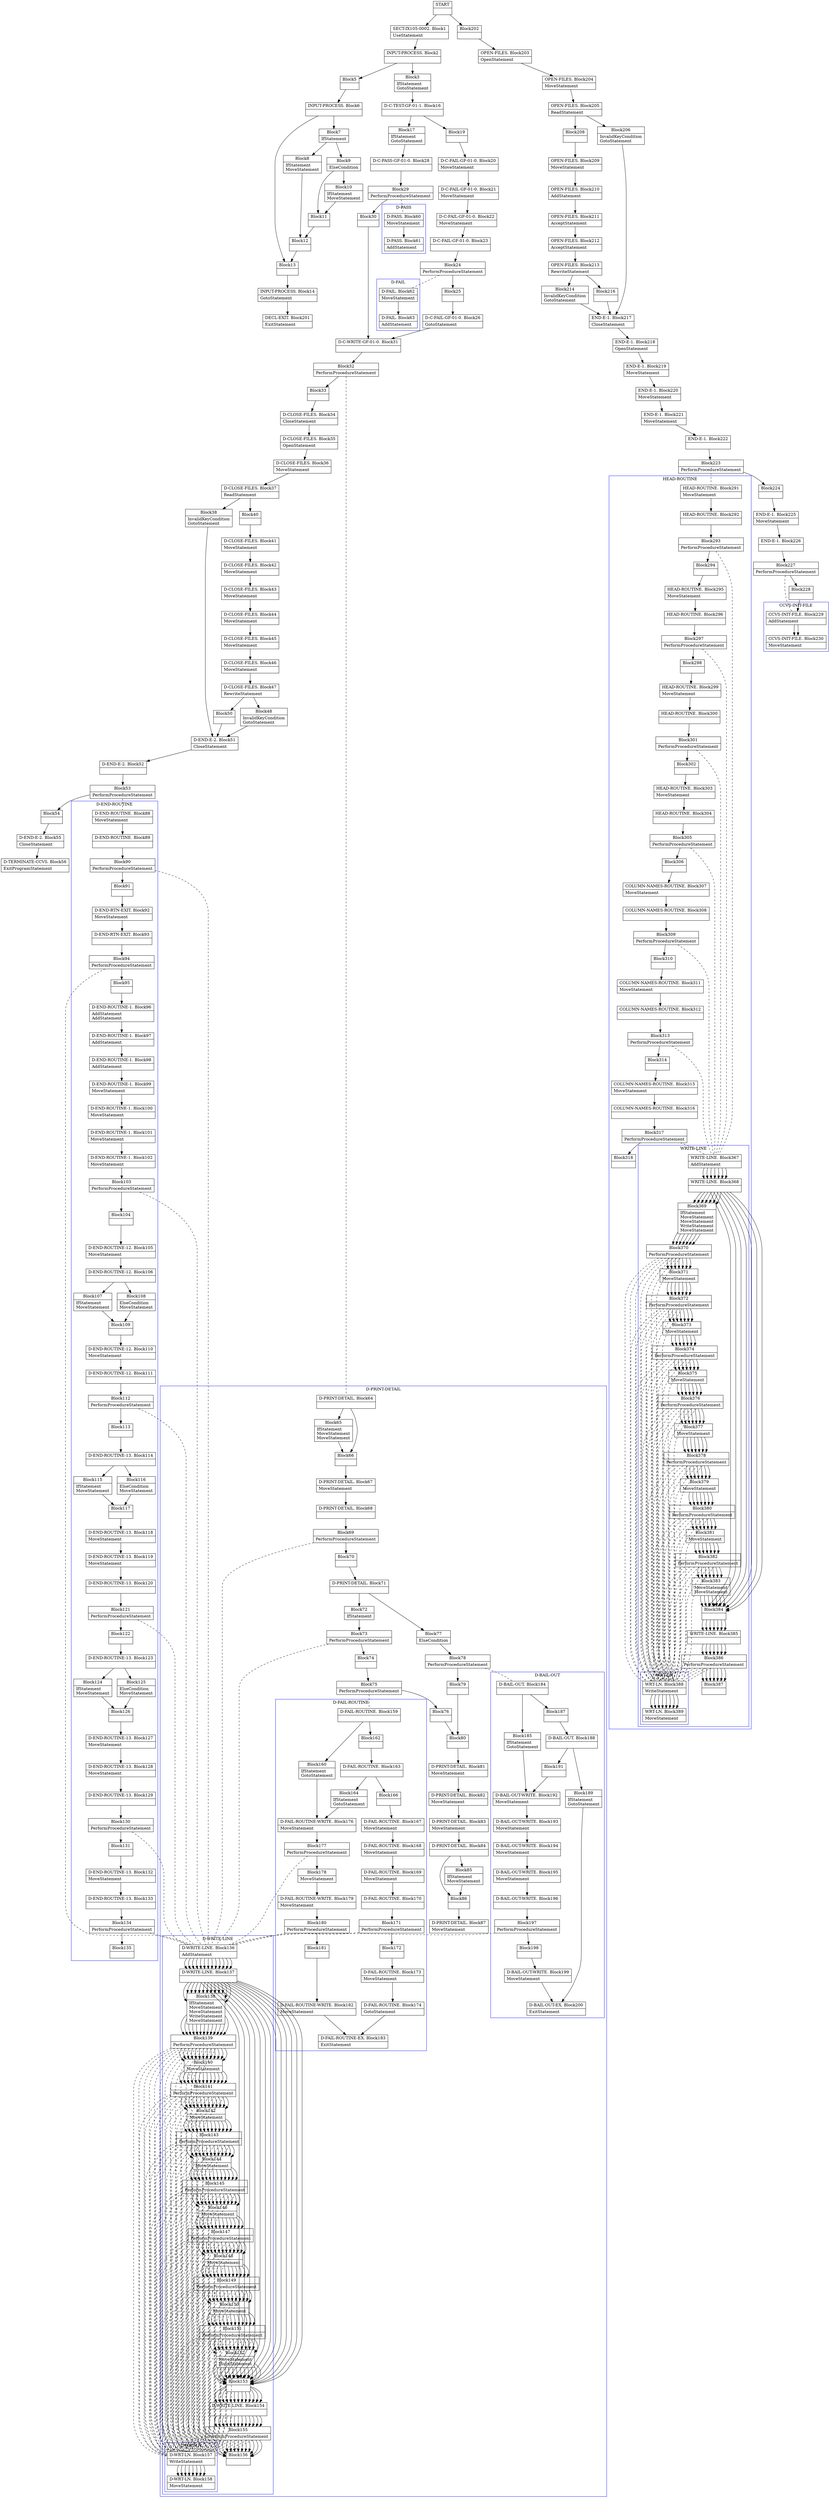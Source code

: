 digraph Cfg {
compound=true;
node [
shape = "record"
]

edge [
arrowtail = "empty"
]
Block0 [
label = "{START|}"
]
Block1 [
label = "{SECT-IX105-0002. Block1|UseStatement\l}"
]
Block2 [
label = "{INPUT-PROCESS. Block2|}"
]
Block3 [
label = "{Block3|IfStatement\lGotoStatement\l}"
]
Block16 [
label = "{D-C-TEST-GF-01-1. Block16|}"
]
Block17 [
label = "{Block17|IfStatement\lGotoStatement\l}"
]
Block28 [
label = "{D-C-PASS-GF-01-0. Block28|}"
]
Block29 [
label = "{Block29|PerformProcedureStatement\l}"
]
subgraph cluster_2{
color = blue;
label = "D-PASS";
Block60 [
label = "{D-PASS. Block60|MoveStatement\l}"
]
Block61 [
label = "{D-PASS. Block61|AddStatement\l}"
]
Block60 -> Block61

}
Block29 -> Block60 [style=dashed, arrowhead=none]

Block30 [
label = "{Block30|}"
]
Block31 [
label = "{D-C-WRITE-GF-01-0. Block31|}"
]
Block32 [
label = "{Block32|PerformProcedureStatement\l}"
]
subgraph cluster_3{
color = blue;
label = "D-PRINT-DETAIL";
Block64 [
label = "{D-PRINT-DETAIL. Block64|}"
]
Block65 [
label = "{Block65|IfStatement\lMoveStatement\lMoveStatement\l}"
]
Block66 [
label = "{Block66|}"
]
Block67 [
label = "{D-PRINT-DETAIL. Block67|MoveStatement\l}"
]
Block68 [
label = "{D-PRINT-DETAIL. Block68|}"
]
Block69 [
label = "{Block69|PerformProcedureStatement\l}"
]
subgraph cluster_5{
color = blue;
label = "D-WRITE-LINE";
Block136 [
label = "{D-WRITE-LINE. Block136|AddStatement\l}"
]
Block137 [
label = "{D-WRITE-LINE. Block137|}"
]
Block138 [
label = "{Block138|IfStatement\lMoveStatement\lMoveStatement\lWriteStatement\lMoveStatement\l}"
]
Block139 [
label = "{Block139|PerformProcedureStatement\l}"
]
subgraph cluster_16{
color = blue;
label = "D-WRT-LN";
Block157 [
label = "{D-WRT-LN. Block157|WriteStatement\l}"
]
Block158 [
label = "{D-WRT-LN. Block158|MoveStatement\l}"
]
Block157 -> Block158

}
Block139 -> Block157 [style=dashed, arrowhead=none]

Block140 [
label = "{Block140|MoveStatement\l}"
]
Block141 [
label = "{Block141|PerformProcedureStatement\l}"
]
subgraph cluster_17{
color = blue;
label = "D-WRT-LN";
Block157 [
label = "{D-WRT-LN. Block157|WriteStatement\l}"
]
Block158 [
label = "{D-WRT-LN. Block158|MoveStatement\l}"
]
Block157 -> Block158

}
Block141 -> Block157 [style=dashed, arrowhead=none]

Block142 [
label = "{Block142|MoveStatement\l}"
]
Block143 [
label = "{Block143|PerformProcedureStatement\l}"
]
subgraph cluster_18{
color = blue;
label = "D-WRT-LN";
Block157 [
label = "{D-WRT-LN. Block157|WriteStatement\l}"
]
Block158 [
label = "{D-WRT-LN. Block158|MoveStatement\l}"
]
Block157 -> Block158

}
Block143 -> Block157 [style=dashed, arrowhead=none]

Block144 [
label = "{Block144|MoveStatement\l}"
]
Block145 [
label = "{Block145|PerformProcedureStatement\l}"
]
subgraph cluster_19{
color = blue;
label = "D-WRT-LN";
Block157 [
label = "{D-WRT-LN. Block157|WriteStatement\l}"
]
Block158 [
label = "{D-WRT-LN. Block158|MoveStatement\l}"
]
Block157 -> Block158

}
Block145 -> Block157 [style=dashed, arrowhead=none]

Block146 [
label = "{Block146|MoveStatement\l}"
]
Block147 [
label = "{Block147|PerformProcedureStatement\l}"
]
subgraph cluster_20{
color = blue;
label = "D-WRT-LN";
Block157 [
label = "{D-WRT-LN. Block157|WriteStatement\l}"
]
Block158 [
label = "{D-WRT-LN. Block158|MoveStatement\l}"
]
Block157 -> Block158

}
Block147 -> Block157 [style=dashed, arrowhead=none]

Block148 [
label = "{Block148|MoveStatement\l}"
]
Block149 [
label = "{Block149|PerformProcedureStatement\l}"
]
subgraph cluster_21{
color = blue;
label = "D-WRT-LN";
Block157 [
label = "{D-WRT-LN. Block157|WriteStatement\l}"
]
Block158 [
label = "{D-WRT-LN. Block158|MoveStatement\l}"
]
Block157 -> Block158

}
Block149 -> Block157 [style=dashed, arrowhead=none]

Block150 [
label = "{Block150|MoveStatement\l}"
]
Block151 [
label = "{Block151|PerformProcedureStatement\l}"
]
subgraph cluster_22{
color = blue;
label = "D-WRT-LN";
Block157 [
label = "{D-WRT-LN. Block157|WriteStatement\l}"
]
Block158 [
label = "{D-WRT-LN. Block158|MoveStatement\l}"
]
Block157 -> Block158

}
Block151 -> Block157 [style=dashed, arrowhead=none]

Block152 [
label = "{Block152|MoveStatement\lMoveStatement\l}"
]
Block153 [
label = "{Block153|}"
]
Block154 [
label = "{D-WRITE-LINE. Block154|}"
]
Block155 [
label = "{Block155|PerformProcedureStatement\l}"
]
subgraph cluster_23{
color = blue;
label = "D-WRT-LN";
Block157 [
label = "{D-WRT-LN. Block157|WriteStatement\l}"
]
Block158 [
label = "{D-WRT-LN. Block158|MoveStatement\l}"
]
Block157 -> Block158

}
Block155 -> Block157 [style=dashed, arrowhead=none]

Block156 [
label = "{Block156|}"
]
Block136 -> Block137
Block137 -> Block138
Block137 -> Block153
Block138 -> Block139
Block139 -> Block140
Block140 -> Block141
Block141 -> Block142
Block142 -> Block143
Block143 -> Block144
Block144 -> Block145
Block145 -> Block146
Block146 -> Block147
Block147 -> Block148
Block148 -> Block149
Block149 -> Block150
Block150 -> Block151
Block151 -> Block152
Block152 -> Block153
Block153 -> Block154
Block154 -> Block155
Block155 -> Block156

}
Block69 -> Block136 [style=dashed, arrowhead=none]

Block70 [
label = "{Block70|}"
]
Block71 [
label = "{D-PRINT-DETAIL. Block71|}"
]
Block72 [
label = "{Block72|IfStatement\l}"
]
Block73 [
label = "{Block73|PerformProcedureStatement\l}"
]
subgraph cluster_6{
color = blue;
label = "D-WRITE-LINE";
Block136 [
label = "{D-WRITE-LINE. Block136|AddStatement\l}"
]
Block137 [
label = "{D-WRITE-LINE. Block137|}"
]
Block138 [
label = "{Block138|IfStatement\lMoveStatement\lMoveStatement\lWriteStatement\lMoveStatement\l}"
]
Block139 [
label = "{Block139|PerformProcedureStatement\l}"
]
Block139 -> Block157 [style=dashed, arrowhead=none]

Block140 [
label = "{Block140|MoveStatement\l}"
]
Block141 [
label = "{Block141|PerformProcedureStatement\l}"
]
Block141 -> Block157 [style=dashed, arrowhead=none]

Block142 [
label = "{Block142|MoveStatement\l}"
]
Block143 [
label = "{Block143|PerformProcedureStatement\l}"
]
Block143 -> Block157 [style=dashed, arrowhead=none]

Block144 [
label = "{Block144|MoveStatement\l}"
]
Block145 [
label = "{Block145|PerformProcedureStatement\l}"
]
Block145 -> Block157 [style=dashed, arrowhead=none]

Block146 [
label = "{Block146|MoveStatement\l}"
]
Block147 [
label = "{Block147|PerformProcedureStatement\l}"
]
Block147 -> Block157 [style=dashed, arrowhead=none]

Block148 [
label = "{Block148|MoveStatement\l}"
]
Block149 [
label = "{Block149|PerformProcedureStatement\l}"
]
Block149 -> Block157 [style=dashed, arrowhead=none]

Block150 [
label = "{Block150|MoveStatement\l}"
]
Block151 [
label = "{Block151|PerformProcedureStatement\l}"
]
Block151 -> Block157 [style=dashed, arrowhead=none]

Block152 [
label = "{Block152|MoveStatement\lMoveStatement\l}"
]
Block153 [
label = "{Block153|}"
]
Block154 [
label = "{D-WRITE-LINE. Block154|}"
]
Block155 [
label = "{Block155|PerformProcedureStatement\l}"
]
Block155 -> Block157 [style=dashed, arrowhead=none]

Block156 [
label = "{Block156|}"
]
Block136 -> Block137
Block137 -> Block138
Block137 -> Block153
Block138 -> Block139
Block139 -> Block140
Block140 -> Block141
Block141 -> Block142
Block142 -> Block143
Block143 -> Block144
Block144 -> Block145
Block145 -> Block146
Block146 -> Block147
Block147 -> Block148
Block148 -> Block149
Block149 -> Block150
Block150 -> Block151
Block151 -> Block152
Block152 -> Block153
Block153 -> Block154
Block154 -> Block155
Block155 -> Block156

}
Block73 -> Block136 [style=dashed, arrowhead=none]

Block74 [
label = "{Block74|}"
]
Block75 [
label = "{Block75|PerformProcedureStatement\l}"
]
subgraph cluster_7{
color = blue;
label = "D-FAIL-ROUTINE";
Block159 [
label = "{D-FAIL-ROUTINE. Block159|}"
]
Block160 [
label = "{Block160|IfStatement\lGotoStatement\l}"
]
Block176 [
label = "{D-FAIL-ROUTINE-WRITE. Block176|MoveStatement\l}"
]
Block177 [
label = "{Block177|PerformProcedureStatement\l}"
]
subgraph cluster_25{
color = blue;
label = "D-WRITE-LINE";
Block136 [
label = "{D-WRITE-LINE. Block136|AddStatement\l}"
]
Block137 [
label = "{D-WRITE-LINE. Block137|}"
]
Block138 [
label = "{Block138|IfStatement\lMoveStatement\lMoveStatement\lWriteStatement\lMoveStatement\l}"
]
Block139 [
label = "{Block139|PerformProcedureStatement\l}"
]
Block139 -> Block157 [style=dashed, arrowhead=none]

Block140 [
label = "{Block140|MoveStatement\l}"
]
Block141 [
label = "{Block141|PerformProcedureStatement\l}"
]
Block141 -> Block157 [style=dashed, arrowhead=none]

Block142 [
label = "{Block142|MoveStatement\l}"
]
Block143 [
label = "{Block143|PerformProcedureStatement\l}"
]
Block143 -> Block157 [style=dashed, arrowhead=none]

Block144 [
label = "{Block144|MoveStatement\l}"
]
Block145 [
label = "{Block145|PerformProcedureStatement\l}"
]
Block145 -> Block157 [style=dashed, arrowhead=none]

Block146 [
label = "{Block146|MoveStatement\l}"
]
Block147 [
label = "{Block147|PerformProcedureStatement\l}"
]
Block147 -> Block157 [style=dashed, arrowhead=none]

Block148 [
label = "{Block148|MoveStatement\l}"
]
Block149 [
label = "{Block149|PerformProcedureStatement\l}"
]
Block149 -> Block157 [style=dashed, arrowhead=none]

Block150 [
label = "{Block150|MoveStatement\l}"
]
Block151 [
label = "{Block151|PerformProcedureStatement\l}"
]
Block151 -> Block157 [style=dashed, arrowhead=none]

Block152 [
label = "{Block152|MoveStatement\lMoveStatement\l}"
]
Block153 [
label = "{Block153|}"
]
Block154 [
label = "{D-WRITE-LINE. Block154|}"
]
Block155 [
label = "{Block155|PerformProcedureStatement\l}"
]
Block155 -> Block157 [style=dashed, arrowhead=none]

Block156 [
label = "{Block156|}"
]
Block136 -> Block137
Block137 -> Block138
Block137 -> Block153
Block138 -> Block139
Block139 -> Block140
Block140 -> Block141
Block141 -> Block142
Block142 -> Block143
Block143 -> Block144
Block144 -> Block145
Block145 -> Block146
Block146 -> Block147
Block147 -> Block148
Block148 -> Block149
Block149 -> Block150
Block150 -> Block151
Block151 -> Block152
Block152 -> Block153
Block153 -> Block154
Block154 -> Block155
Block155 -> Block156

}
Block177 -> Block136 [style=dashed, arrowhead=none]

Block178 [
label = "{Block178|MoveStatement\l}"
]
Block179 [
label = "{D-FAIL-ROUTINE-WRITE. Block179|MoveStatement\l}"
]
Block180 [
label = "{Block180|PerformProcedureStatement\l}"
]
subgraph cluster_26{
color = blue;
label = "D-WRITE-LINE";
Block136 [
label = "{D-WRITE-LINE. Block136|AddStatement\l}"
]
Block137 [
label = "{D-WRITE-LINE. Block137|}"
]
Block138 [
label = "{Block138|IfStatement\lMoveStatement\lMoveStatement\lWriteStatement\lMoveStatement\l}"
]
Block139 [
label = "{Block139|PerformProcedureStatement\l}"
]
Block139 -> Block157 [style=dashed, arrowhead=none]

Block140 [
label = "{Block140|MoveStatement\l}"
]
Block141 [
label = "{Block141|PerformProcedureStatement\l}"
]
Block141 -> Block157 [style=dashed, arrowhead=none]

Block142 [
label = "{Block142|MoveStatement\l}"
]
Block143 [
label = "{Block143|PerformProcedureStatement\l}"
]
Block143 -> Block157 [style=dashed, arrowhead=none]

Block144 [
label = "{Block144|MoveStatement\l}"
]
Block145 [
label = "{Block145|PerformProcedureStatement\l}"
]
Block145 -> Block157 [style=dashed, arrowhead=none]

Block146 [
label = "{Block146|MoveStatement\l}"
]
Block147 [
label = "{Block147|PerformProcedureStatement\l}"
]
Block147 -> Block157 [style=dashed, arrowhead=none]

Block148 [
label = "{Block148|MoveStatement\l}"
]
Block149 [
label = "{Block149|PerformProcedureStatement\l}"
]
Block149 -> Block157 [style=dashed, arrowhead=none]

Block150 [
label = "{Block150|MoveStatement\l}"
]
Block151 [
label = "{Block151|PerformProcedureStatement\l}"
]
Block151 -> Block157 [style=dashed, arrowhead=none]

Block152 [
label = "{Block152|MoveStatement\lMoveStatement\l}"
]
Block153 [
label = "{Block153|}"
]
Block154 [
label = "{D-WRITE-LINE. Block154|}"
]
Block155 [
label = "{Block155|PerformProcedureStatement\l}"
]
Block155 -> Block157 [style=dashed, arrowhead=none]

Block156 [
label = "{Block156|}"
]
Block136 -> Block137
Block137 -> Block138
Block137 -> Block153
Block138 -> Block139
Block139 -> Block140
Block140 -> Block141
Block141 -> Block142
Block142 -> Block143
Block143 -> Block144
Block144 -> Block145
Block145 -> Block146
Block146 -> Block147
Block147 -> Block148
Block148 -> Block149
Block149 -> Block150
Block150 -> Block151
Block151 -> Block152
Block152 -> Block153
Block153 -> Block154
Block154 -> Block155
Block155 -> Block156

}
Block180 -> Block136 [style=dashed, arrowhead=none]

Block181 [
label = "{Block181|}"
]
Block182 [
label = "{D-FAIL-ROUTINE-WRITE. Block182|MoveStatement\l}"
]
Block183 [
label = "{D-FAIL-ROUTINE-EX. Block183|ExitStatement\l}"
]
Block162 [
label = "{Block162|}"
]
Block163 [
label = "{D-FAIL-ROUTINE. Block163|}"
]
Block164 [
label = "{Block164|IfStatement\lGotoStatement\l}"
]
Block166 [
label = "{Block166|}"
]
Block167 [
label = "{D-FAIL-ROUTINE. Block167|MoveStatement\l}"
]
Block168 [
label = "{D-FAIL-ROUTINE. Block168|MoveStatement\l}"
]
Block169 [
label = "{D-FAIL-ROUTINE. Block169|MoveStatement\l}"
]
Block170 [
label = "{D-FAIL-ROUTINE. Block170|}"
]
Block171 [
label = "{Block171|PerformProcedureStatement\l}"
]
subgraph cluster_24{
color = blue;
label = "D-WRITE-LINE";
Block136 [
label = "{D-WRITE-LINE. Block136|AddStatement\l}"
]
Block137 [
label = "{D-WRITE-LINE. Block137|}"
]
Block138 [
label = "{Block138|IfStatement\lMoveStatement\lMoveStatement\lWriteStatement\lMoveStatement\l}"
]
Block139 [
label = "{Block139|PerformProcedureStatement\l}"
]
Block139 -> Block157 [style=dashed, arrowhead=none]

Block140 [
label = "{Block140|MoveStatement\l}"
]
Block141 [
label = "{Block141|PerformProcedureStatement\l}"
]
Block141 -> Block157 [style=dashed, arrowhead=none]

Block142 [
label = "{Block142|MoveStatement\l}"
]
Block143 [
label = "{Block143|PerformProcedureStatement\l}"
]
Block143 -> Block157 [style=dashed, arrowhead=none]

Block144 [
label = "{Block144|MoveStatement\l}"
]
Block145 [
label = "{Block145|PerformProcedureStatement\l}"
]
Block145 -> Block157 [style=dashed, arrowhead=none]

Block146 [
label = "{Block146|MoveStatement\l}"
]
Block147 [
label = "{Block147|PerformProcedureStatement\l}"
]
Block147 -> Block157 [style=dashed, arrowhead=none]

Block148 [
label = "{Block148|MoveStatement\l}"
]
Block149 [
label = "{Block149|PerformProcedureStatement\l}"
]
Block149 -> Block157 [style=dashed, arrowhead=none]

Block150 [
label = "{Block150|MoveStatement\l}"
]
Block151 [
label = "{Block151|PerformProcedureStatement\l}"
]
Block151 -> Block157 [style=dashed, arrowhead=none]

Block152 [
label = "{Block152|MoveStatement\lMoveStatement\l}"
]
Block153 [
label = "{Block153|}"
]
Block154 [
label = "{D-WRITE-LINE. Block154|}"
]
Block155 [
label = "{Block155|PerformProcedureStatement\l}"
]
Block155 -> Block157 [style=dashed, arrowhead=none]

Block156 [
label = "{Block156|}"
]
Block136 -> Block137
Block137 -> Block138
Block137 -> Block153
Block138 -> Block139
Block139 -> Block140
Block140 -> Block141
Block141 -> Block142
Block142 -> Block143
Block143 -> Block144
Block144 -> Block145
Block145 -> Block146
Block146 -> Block147
Block147 -> Block148
Block148 -> Block149
Block149 -> Block150
Block150 -> Block151
Block151 -> Block152
Block152 -> Block153
Block153 -> Block154
Block154 -> Block155
Block155 -> Block156

}
Block171 -> Block136 [style=dashed, arrowhead=none]

Block172 [
label = "{Block172|}"
]
Block173 [
label = "{D-FAIL-ROUTINE. Block173|MoveStatement\l}"
]
Block174 [
label = "{D-FAIL-ROUTINE. Block174|GotoStatement\l}"
]
Block159 -> Block160
Block159 -> Block162
Block160 -> Block176
Block176 -> Block177
Block177 -> Block178
Block178 -> Block179
Block179 -> Block180
Block180 -> Block181
Block181 -> Block182
Block182 -> Block183
Block162 -> Block163
Block163 -> Block164
Block163 -> Block166
Block164 -> Block176
Block166 -> Block167
Block167 -> Block168
Block168 -> Block169
Block169 -> Block170
Block170 -> Block171
Block171 -> Block172
Block172 -> Block173
Block173 -> Block174
Block174 -> Block183

}
Block75 -> Block159 [style=dashed, arrowhead=none]

Block76 [
label = "{Block76|}"
]
Block80 [
label = "{Block80|}"
]
Block81 [
label = "{D-PRINT-DETAIL. Block81|MoveStatement\l}"
]
Block82 [
label = "{D-PRINT-DETAIL. Block82|MoveStatement\l}"
]
Block83 [
label = "{D-PRINT-DETAIL. Block83|MoveStatement\l}"
]
Block84 [
label = "{D-PRINT-DETAIL. Block84|}"
]
Block85 [
label = "{Block85|IfStatement\lMoveStatement\l}"
]
Block86 [
label = "{Block86|}"
]
Block87 [
label = "{D-PRINT-DETAIL. Block87|MoveStatement\l}"
]
Block77 [
label = "{Block77|ElseCondition\l}"
]
Block78 [
label = "{Block78|PerformProcedureStatement\l}"
]
subgraph cluster_8{
color = blue;
label = "D-BAIL-OUT";
Block184 [
label = "{D-BAIL-OUT. Block184|}"
]
Block185 [
label = "{Block185|IfStatement\lGotoStatement\l}"
]
Block192 [
label = "{D-BAIL-OUT-WRITE. Block192|MoveStatement\l}"
]
Block193 [
label = "{D-BAIL-OUT-WRITE. Block193|MoveStatement\l}"
]
Block194 [
label = "{D-BAIL-OUT-WRITE. Block194|MoveStatement\l}"
]
Block195 [
label = "{D-BAIL-OUT-WRITE. Block195|MoveStatement\l}"
]
Block196 [
label = "{D-BAIL-OUT-WRITE. Block196|}"
]
Block197 [
label = "{Block197|PerformProcedureStatement\l}"
]
subgraph cluster_27{
color = blue;
label = "D-WRITE-LINE";
Block136 [
label = "{D-WRITE-LINE. Block136|AddStatement\l}"
]
Block137 [
label = "{D-WRITE-LINE. Block137|}"
]
Block138 [
label = "{Block138|IfStatement\lMoveStatement\lMoveStatement\lWriteStatement\lMoveStatement\l}"
]
Block139 [
label = "{Block139|PerformProcedureStatement\l}"
]
Block139 -> Block157 [style=dashed, arrowhead=none]

Block140 [
label = "{Block140|MoveStatement\l}"
]
Block141 [
label = "{Block141|PerformProcedureStatement\l}"
]
Block141 -> Block157 [style=dashed, arrowhead=none]

Block142 [
label = "{Block142|MoveStatement\l}"
]
Block143 [
label = "{Block143|PerformProcedureStatement\l}"
]
Block143 -> Block157 [style=dashed, arrowhead=none]

Block144 [
label = "{Block144|MoveStatement\l}"
]
Block145 [
label = "{Block145|PerformProcedureStatement\l}"
]
Block145 -> Block157 [style=dashed, arrowhead=none]

Block146 [
label = "{Block146|MoveStatement\l}"
]
Block147 [
label = "{Block147|PerformProcedureStatement\l}"
]
Block147 -> Block157 [style=dashed, arrowhead=none]

Block148 [
label = "{Block148|MoveStatement\l}"
]
Block149 [
label = "{Block149|PerformProcedureStatement\l}"
]
Block149 -> Block157 [style=dashed, arrowhead=none]

Block150 [
label = "{Block150|MoveStatement\l}"
]
Block151 [
label = "{Block151|PerformProcedureStatement\l}"
]
Block151 -> Block157 [style=dashed, arrowhead=none]

Block152 [
label = "{Block152|MoveStatement\lMoveStatement\l}"
]
Block153 [
label = "{Block153|}"
]
Block154 [
label = "{D-WRITE-LINE. Block154|}"
]
Block155 [
label = "{Block155|PerformProcedureStatement\l}"
]
Block155 -> Block157 [style=dashed, arrowhead=none]

Block156 [
label = "{Block156|}"
]
Block136 -> Block137
Block137 -> Block138
Block137 -> Block153
Block138 -> Block139
Block139 -> Block140
Block140 -> Block141
Block141 -> Block142
Block142 -> Block143
Block143 -> Block144
Block144 -> Block145
Block145 -> Block146
Block146 -> Block147
Block147 -> Block148
Block148 -> Block149
Block149 -> Block150
Block150 -> Block151
Block151 -> Block152
Block152 -> Block153
Block153 -> Block154
Block154 -> Block155
Block155 -> Block156

}
Block197 -> Block136 [style=dashed, arrowhead=none]

Block198 [
label = "{Block198|}"
]
Block199 [
label = "{D-BAIL-OUT-WRITE. Block199|MoveStatement\l}"
]
Block200 [
label = "{D-BAIL-OUT-EX. Block200|ExitStatement\l}"
]
Block187 [
label = "{Block187|}"
]
Block188 [
label = "{D-BAIL-OUT. Block188|}"
]
Block189 [
label = "{Block189|IfStatement\lGotoStatement\l}"
]
Block191 [
label = "{Block191|}"
]
Block184 -> Block185
Block184 -> Block187
Block185 -> Block192
Block192 -> Block193
Block193 -> Block194
Block194 -> Block195
Block195 -> Block196
Block196 -> Block197
Block197 -> Block198
Block198 -> Block199
Block199 -> Block200
Block187 -> Block188
Block188 -> Block189
Block188 -> Block191
Block189 -> Block200
Block191 -> Block192

}
Block78 -> Block184 [style=dashed, arrowhead=none]

Block79 [
label = "{Block79|}"
]
Block64 -> Block65
Block64 -> Block66
Block65 -> Block66
Block66 -> Block67
Block67 -> Block68
Block68 -> Block69
Block69 -> Block70
Block70 -> Block71
Block71 -> Block72
Block71 -> Block77
Block72 -> Block73
Block73 -> Block74
Block74 -> Block75
Block75 -> Block76
Block76 -> Block80
Block80 -> Block81
Block81 -> Block82
Block82 -> Block83
Block83 -> Block84
Block84 -> Block85
Block84 -> Block86
Block85 -> Block86
Block86 -> Block87
Block77 -> Block78
Block78 -> Block79
Block79 -> Block80

}
Block32 -> Block64 [style=dashed, arrowhead=none]

Block33 [
label = "{Block33|}"
]
Block34 [
label = "{D-CLOSE-FILES. Block34|CloseStatement\l}"
]
Block35 [
label = "{D-CLOSE-FILES. Block35|OpenStatement\l}"
]
Block36 [
label = "{D-CLOSE-FILES. Block36|MoveStatement\l}"
]
Block37 [
label = "{D-CLOSE-FILES. Block37|ReadStatement\l}"
]
Block38 [
label = "{Block38|InvalidKeyCondition\lGotoStatement\l}"
]
Block51 [
label = "{D-END-E-2. Block51|CloseStatement\l}"
]
Block52 [
label = "{D-END-E-2. Block52|}"
]
Block53 [
label = "{Block53|PerformProcedureStatement\l}"
]
subgraph cluster_4{
color = blue;
label = "D-END-ROUTINE";
Block88 [
label = "{D-END-ROUTINE. Block88|MoveStatement\l}"
]
Block89 [
label = "{D-END-ROUTINE. Block89|}"
]
Block90 [
label = "{Block90|PerformProcedureStatement\l}"
]
subgraph cluster_9{
color = blue;
label = "D-WRITE-LINE";
Block136 [
label = "{D-WRITE-LINE. Block136|AddStatement\l}"
]
Block137 [
label = "{D-WRITE-LINE. Block137|}"
]
Block138 [
label = "{Block138|IfStatement\lMoveStatement\lMoveStatement\lWriteStatement\lMoveStatement\l}"
]
Block139 [
label = "{Block139|PerformProcedureStatement\l}"
]
Block139 -> Block157 [style=dashed, arrowhead=none]

Block140 [
label = "{Block140|MoveStatement\l}"
]
Block141 [
label = "{Block141|PerformProcedureStatement\l}"
]
Block141 -> Block157 [style=dashed, arrowhead=none]

Block142 [
label = "{Block142|MoveStatement\l}"
]
Block143 [
label = "{Block143|PerformProcedureStatement\l}"
]
Block143 -> Block157 [style=dashed, arrowhead=none]

Block144 [
label = "{Block144|MoveStatement\l}"
]
Block145 [
label = "{Block145|PerformProcedureStatement\l}"
]
Block145 -> Block157 [style=dashed, arrowhead=none]

Block146 [
label = "{Block146|MoveStatement\l}"
]
Block147 [
label = "{Block147|PerformProcedureStatement\l}"
]
Block147 -> Block157 [style=dashed, arrowhead=none]

Block148 [
label = "{Block148|MoveStatement\l}"
]
Block149 [
label = "{Block149|PerformProcedureStatement\l}"
]
Block149 -> Block157 [style=dashed, arrowhead=none]

Block150 [
label = "{Block150|MoveStatement\l}"
]
Block151 [
label = "{Block151|PerformProcedureStatement\l}"
]
Block151 -> Block157 [style=dashed, arrowhead=none]

Block152 [
label = "{Block152|MoveStatement\lMoveStatement\l}"
]
Block153 [
label = "{Block153|}"
]
Block154 [
label = "{D-WRITE-LINE. Block154|}"
]
Block155 [
label = "{Block155|PerformProcedureStatement\l}"
]
Block155 -> Block157 [style=dashed, arrowhead=none]

Block156 [
label = "{Block156|}"
]
Block136 -> Block137
Block137 -> Block138
Block137 -> Block153
Block138 -> Block139
Block139 -> Block140
Block140 -> Block141
Block141 -> Block142
Block142 -> Block143
Block143 -> Block144
Block144 -> Block145
Block145 -> Block146
Block146 -> Block147
Block147 -> Block148
Block148 -> Block149
Block149 -> Block150
Block150 -> Block151
Block151 -> Block152
Block152 -> Block153
Block153 -> Block154
Block154 -> Block155
Block155 -> Block156

}
Block90 -> Block136 [style=dashed, arrowhead=none]

Block91 [
label = "{Block91|}"
]
Block92 [
label = "{D-END-RTN-EXIT. Block92|MoveStatement\l}"
]
Block93 [
label = "{D-END-RTN-EXIT. Block93|}"
]
Block94 [
label = "{Block94|PerformProcedureStatement\l}"
]
subgraph cluster_10{
color = blue;
label = "D-WRITE-LINE";
Block136 [
label = "{D-WRITE-LINE. Block136|AddStatement\l}"
]
Block137 [
label = "{D-WRITE-LINE. Block137|}"
]
Block138 [
label = "{Block138|IfStatement\lMoveStatement\lMoveStatement\lWriteStatement\lMoveStatement\l}"
]
Block139 [
label = "{Block139|PerformProcedureStatement\l}"
]
Block139 -> Block157 [style=dashed, arrowhead=none]

Block140 [
label = "{Block140|MoveStatement\l}"
]
Block141 [
label = "{Block141|PerformProcedureStatement\l}"
]
Block141 -> Block157 [style=dashed, arrowhead=none]

Block142 [
label = "{Block142|MoveStatement\l}"
]
Block143 [
label = "{Block143|PerformProcedureStatement\l}"
]
Block143 -> Block157 [style=dashed, arrowhead=none]

Block144 [
label = "{Block144|MoveStatement\l}"
]
Block145 [
label = "{Block145|PerformProcedureStatement\l}"
]
Block145 -> Block157 [style=dashed, arrowhead=none]

Block146 [
label = "{Block146|MoveStatement\l}"
]
Block147 [
label = "{Block147|PerformProcedureStatement\l}"
]
Block147 -> Block157 [style=dashed, arrowhead=none]

Block148 [
label = "{Block148|MoveStatement\l}"
]
Block149 [
label = "{Block149|PerformProcedureStatement\l}"
]
Block149 -> Block157 [style=dashed, arrowhead=none]

Block150 [
label = "{Block150|MoveStatement\l}"
]
Block151 [
label = "{Block151|PerformProcedureStatement\l}"
]
Block151 -> Block157 [style=dashed, arrowhead=none]

Block152 [
label = "{Block152|MoveStatement\lMoveStatement\l}"
]
Block153 [
label = "{Block153|}"
]
Block154 [
label = "{D-WRITE-LINE. Block154|}"
]
Block155 [
label = "{Block155|PerformProcedureStatement\l}"
]
Block155 -> Block157 [style=dashed, arrowhead=none]

Block156 [
label = "{Block156|}"
]
Block136 -> Block137
Block137 -> Block138
Block137 -> Block153
Block138 -> Block139
Block139 -> Block140
Block140 -> Block141
Block141 -> Block142
Block142 -> Block143
Block143 -> Block144
Block144 -> Block145
Block145 -> Block146
Block146 -> Block147
Block147 -> Block148
Block148 -> Block149
Block149 -> Block150
Block150 -> Block151
Block151 -> Block152
Block152 -> Block153
Block153 -> Block154
Block154 -> Block155
Block155 -> Block156

}
Block94 -> Block136 [style=dashed, arrowhead=none]

Block95 [
label = "{Block95|}"
]
Block96 [
label = "{D-END-ROUTINE-1. Block96|AddStatement\lAddStatement\l}"
]
Block97 [
label = "{D-END-ROUTINE-1. Block97|AddStatement\l}"
]
Block98 [
label = "{D-END-ROUTINE-1. Block98|AddStatement\l}"
]
Block99 [
label = "{D-END-ROUTINE-1. Block99|MoveStatement\l}"
]
Block100 [
label = "{D-END-ROUTINE-1. Block100|MoveStatement\l}"
]
Block101 [
label = "{D-END-ROUTINE-1. Block101|MoveStatement\l}"
]
Block102 [
label = "{D-END-ROUTINE-1. Block102|MoveStatement\l}"
]
Block103 [
label = "{Block103|PerformProcedureStatement\l}"
]
subgraph cluster_11{
color = blue;
label = "D-WRITE-LINE";
Block136 [
label = "{D-WRITE-LINE. Block136|AddStatement\l}"
]
Block137 [
label = "{D-WRITE-LINE. Block137|}"
]
Block138 [
label = "{Block138|IfStatement\lMoveStatement\lMoveStatement\lWriteStatement\lMoveStatement\l}"
]
Block139 [
label = "{Block139|PerformProcedureStatement\l}"
]
Block139 -> Block157 [style=dashed, arrowhead=none]

Block140 [
label = "{Block140|MoveStatement\l}"
]
Block141 [
label = "{Block141|PerformProcedureStatement\l}"
]
Block141 -> Block157 [style=dashed, arrowhead=none]

Block142 [
label = "{Block142|MoveStatement\l}"
]
Block143 [
label = "{Block143|PerformProcedureStatement\l}"
]
Block143 -> Block157 [style=dashed, arrowhead=none]

Block144 [
label = "{Block144|MoveStatement\l}"
]
Block145 [
label = "{Block145|PerformProcedureStatement\l}"
]
Block145 -> Block157 [style=dashed, arrowhead=none]

Block146 [
label = "{Block146|MoveStatement\l}"
]
Block147 [
label = "{Block147|PerformProcedureStatement\l}"
]
Block147 -> Block157 [style=dashed, arrowhead=none]

Block148 [
label = "{Block148|MoveStatement\l}"
]
Block149 [
label = "{Block149|PerformProcedureStatement\l}"
]
Block149 -> Block157 [style=dashed, arrowhead=none]

Block150 [
label = "{Block150|MoveStatement\l}"
]
Block151 [
label = "{Block151|PerformProcedureStatement\l}"
]
Block151 -> Block157 [style=dashed, arrowhead=none]

Block152 [
label = "{Block152|MoveStatement\lMoveStatement\l}"
]
Block153 [
label = "{Block153|}"
]
Block154 [
label = "{D-WRITE-LINE. Block154|}"
]
Block155 [
label = "{Block155|PerformProcedureStatement\l}"
]
Block155 -> Block157 [style=dashed, arrowhead=none]

Block156 [
label = "{Block156|}"
]
Block136 -> Block137
Block137 -> Block138
Block137 -> Block153
Block138 -> Block139
Block139 -> Block140
Block140 -> Block141
Block141 -> Block142
Block142 -> Block143
Block143 -> Block144
Block144 -> Block145
Block145 -> Block146
Block146 -> Block147
Block147 -> Block148
Block148 -> Block149
Block149 -> Block150
Block150 -> Block151
Block151 -> Block152
Block152 -> Block153
Block153 -> Block154
Block154 -> Block155
Block155 -> Block156

}
Block103 -> Block136 [style=dashed, arrowhead=none]

Block104 [
label = "{Block104|}"
]
Block105 [
label = "{D-END-ROUTINE-12. Block105|MoveStatement\l}"
]
Block106 [
label = "{D-END-ROUTINE-12. Block106|}"
]
Block107 [
label = "{Block107|IfStatement\lMoveStatement\l}"
]
Block109 [
label = "{Block109|}"
]
Block110 [
label = "{D-END-ROUTINE-12. Block110|MoveStatement\l}"
]
Block111 [
label = "{D-END-ROUTINE-12. Block111|}"
]
Block112 [
label = "{Block112|PerformProcedureStatement\l}"
]
subgraph cluster_12{
color = blue;
label = "D-WRITE-LINE";
Block136 [
label = "{D-WRITE-LINE. Block136|AddStatement\l}"
]
Block137 [
label = "{D-WRITE-LINE. Block137|}"
]
Block138 [
label = "{Block138|IfStatement\lMoveStatement\lMoveStatement\lWriteStatement\lMoveStatement\l}"
]
Block139 [
label = "{Block139|PerformProcedureStatement\l}"
]
Block139 -> Block157 [style=dashed, arrowhead=none]

Block140 [
label = "{Block140|MoveStatement\l}"
]
Block141 [
label = "{Block141|PerformProcedureStatement\l}"
]
Block141 -> Block157 [style=dashed, arrowhead=none]

Block142 [
label = "{Block142|MoveStatement\l}"
]
Block143 [
label = "{Block143|PerformProcedureStatement\l}"
]
Block143 -> Block157 [style=dashed, arrowhead=none]

Block144 [
label = "{Block144|MoveStatement\l}"
]
Block145 [
label = "{Block145|PerformProcedureStatement\l}"
]
Block145 -> Block157 [style=dashed, arrowhead=none]

Block146 [
label = "{Block146|MoveStatement\l}"
]
Block147 [
label = "{Block147|PerformProcedureStatement\l}"
]
Block147 -> Block157 [style=dashed, arrowhead=none]

Block148 [
label = "{Block148|MoveStatement\l}"
]
Block149 [
label = "{Block149|PerformProcedureStatement\l}"
]
Block149 -> Block157 [style=dashed, arrowhead=none]

Block150 [
label = "{Block150|MoveStatement\l}"
]
Block151 [
label = "{Block151|PerformProcedureStatement\l}"
]
Block151 -> Block157 [style=dashed, arrowhead=none]

Block152 [
label = "{Block152|MoveStatement\lMoveStatement\l}"
]
Block153 [
label = "{Block153|}"
]
Block154 [
label = "{D-WRITE-LINE. Block154|}"
]
Block155 [
label = "{Block155|PerformProcedureStatement\l}"
]
Block155 -> Block157 [style=dashed, arrowhead=none]

Block156 [
label = "{Block156|}"
]
Block136 -> Block137
Block137 -> Block138
Block137 -> Block153
Block138 -> Block139
Block139 -> Block140
Block140 -> Block141
Block141 -> Block142
Block142 -> Block143
Block143 -> Block144
Block144 -> Block145
Block145 -> Block146
Block146 -> Block147
Block147 -> Block148
Block148 -> Block149
Block149 -> Block150
Block150 -> Block151
Block151 -> Block152
Block152 -> Block153
Block153 -> Block154
Block154 -> Block155
Block155 -> Block156

}
Block112 -> Block136 [style=dashed, arrowhead=none]

Block113 [
label = "{Block113|}"
]
Block114 [
label = "{D-END-ROUTINE-13. Block114|}"
]
Block115 [
label = "{Block115|IfStatement\lMoveStatement\l}"
]
Block117 [
label = "{Block117|}"
]
Block118 [
label = "{D-END-ROUTINE-13. Block118|MoveStatement\l}"
]
Block119 [
label = "{D-END-ROUTINE-13. Block119|MoveStatement\l}"
]
Block120 [
label = "{D-END-ROUTINE-13. Block120|}"
]
Block121 [
label = "{Block121|PerformProcedureStatement\l}"
]
subgraph cluster_13{
color = blue;
label = "D-WRITE-LINE";
Block136 [
label = "{D-WRITE-LINE. Block136|AddStatement\l}"
]
Block137 [
label = "{D-WRITE-LINE. Block137|}"
]
Block138 [
label = "{Block138|IfStatement\lMoveStatement\lMoveStatement\lWriteStatement\lMoveStatement\l}"
]
Block139 [
label = "{Block139|PerformProcedureStatement\l}"
]
Block139 -> Block157 [style=dashed, arrowhead=none]

Block140 [
label = "{Block140|MoveStatement\l}"
]
Block141 [
label = "{Block141|PerformProcedureStatement\l}"
]
Block141 -> Block157 [style=dashed, arrowhead=none]

Block142 [
label = "{Block142|MoveStatement\l}"
]
Block143 [
label = "{Block143|PerformProcedureStatement\l}"
]
Block143 -> Block157 [style=dashed, arrowhead=none]

Block144 [
label = "{Block144|MoveStatement\l}"
]
Block145 [
label = "{Block145|PerformProcedureStatement\l}"
]
Block145 -> Block157 [style=dashed, arrowhead=none]

Block146 [
label = "{Block146|MoveStatement\l}"
]
Block147 [
label = "{Block147|PerformProcedureStatement\l}"
]
Block147 -> Block157 [style=dashed, arrowhead=none]

Block148 [
label = "{Block148|MoveStatement\l}"
]
Block149 [
label = "{Block149|PerformProcedureStatement\l}"
]
Block149 -> Block157 [style=dashed, arrowhead=none]

Block150 [
label = "{Block150|MoveStatement\l}"
]
Block151 [
label = "{Block151|PerformProcedureStatement\l}"
]
Block151 -> Block157 [style=dashed, arrowhead=none]

Block152 [
label = "{Block152|MoveStatement\lMoveStatement\l}"
]
Block153 [
label = "{Block153|}"
]
Block154 [
label = "{D-WRITE-LINE. Block154|}"
]
Block155 [
label = "{Block155|PerformProcedureStatement\l}"
]
Block155 -> Block157 [style=dashed, arrowhead=none]

Block156 [
label = "{Block156|}"
]
Block136 -> Block137
Block137 -> Block138
Block137 -> Block153
Block138 -> Block139
Block139 -> Block140
Block140 -> Block141
Block141 -> Block142
Block142 -> Block143
Block143 -> Block144
Block144 -> Block145
Block145 -> Block146
Block146 -> Block147
Block147 -> Block148
Block148 -> Block149
Block149 -> Block150
Block150 -> Block151
Block151 -> Block152
Block152 -> Block153
Block153 -> Block154
Block154 -> Block155
Block155 -> Block156

}
Block121 -> Block136 [style=dashed, arrowhead=none]

Block122 [
label = "{Block122|}"
]
Block123 [
label = "{D-END-ROUTINE-13. Block123|}"
]
Block124 [
label = "{Block124|IfStatement\lMoveStatement\l}"
]
Block126 [
label = "{Block126|}"
]
Block127 [
label = "{D-END-ROUTINE-13. Block127|MoveStatement\l}"
]
Block128 [
label = "{D-END-ROUTINE-13. Block128|MoveStatement\l}"
]
Block129 [
label = "{D-END-ROUTINE-13. Block129|}"
]
Block130 [
label = "{Block130|PerformProcedureStatement\l}"
]
subgraph cluster_14{
color = blue;
label = "D-WRITE-LINE";
Block136 [
label = "{D-WRITE-LINE. Block136|AddStatement\l}"
]
Block137 [
label = "{D-WRITE-LINE. Block137|}"
]
Block138 [
label = "{Block138|IfStatement\lMoveStatement\lMoveStatement\lWriteStatement\lMoveStatement\l}"
]
Block139 [
label = "{Block139|PerformProcedureStatement\l}"
]
Block139 -> Block157 [style=dashed, arrowhead=none]

Block140 [
label = "{Block140|MoveStatement\l}"
]
Block141 [
label = "{Block141|PerformProcedureStatement\l}"
]
Block141 -> Block157 [style=dashed, arrowhead=none]

Block142 [
label = "{Block142|MoveStatement\l}"
]
Block143 [
label = "{Block143|PerformProcedureStatement\l}"
]
Block143 -> Block157 [style=dashed, arrowhead=none]

Block144 [
label = "{Block144|MoveStatement\l}"
]
Block145 [
label = "{Block145|PerformProcedureStatement\l}"
]
Block145 -> Block157 [style=dashed, arrowhead=none]

Block146 [
label = "{Block146|MoveStatement\l}"
]
Block147 [
label = "{Block147|PerformProcedureStatement\l}"
]
Block147 -> Block157 [style=dashed, arrowhead=none]

Block148 [
label = "{Block148|MoveStatement\l}"
]
Block149 [
label = "{Block149|PerformProcedureStatement\l}"
]
Block149 -> Block157 [style=dashed, arrowhead=none]

Block150 [
label = "{Block150|MoveStatement\l}"
]
Block151 [
label = "{Block151|PerformProcedureStatement\l}"
]
Block151 -> Block157 [style=dashed, arrowhead=none]

Block152 [
label = "{Block152|MoveStatement\lMoveStatement\l}"
]
Block153 [
label = "{Block153|}"
]
Block154 [
label = "{D-WRITE-LINE. Block154|}"
]
Block155 [
label = "{Block155|PerformProcedureStatement\l}"
]
Block155 -> Block157 [style=dashed, arrowhead=none]

Block156 [
label = "{Block156|}"
]
Block136 -> Block137
Block137 -> Block138
Block137 -> Block153
Block138 -> Block139
Block139 -> Block140
Block140 -> Block141
Block141 -> Block142
Block142 -> Block143
Block143 -> Block144
Block144 -> Block145
Block145 -> Block146
Block146 -> Block147
Block147 -> Block148
Block148 -> Block149
Block149 -> Block150
Block150 -> Block151
Block151 -> Block152
Block152 -> Block153
Block153 -> Block154
Block154 -> Block155
Block155 -> Block156

}
Block130 -> Block136 [style=dashed, arrowhead=none]

Block131 [
label = "{Block131|}"
]
Block132 [
label = "{D-END-ROUTINE-13. Block132|MoveStatement\l}"
]
Block133 [
label = "{D-END-ROUTINE-13. Block133|}"
]
Block134 [
label = "{Block134|PerformProcedureStatement\l}"
]
subgraph cluster_15{
color = blue;
label = "D-WRITE-LINE";
Block136 [
label = "{D-WRITE-LINE. Block136|AddStatement\l}"
]
Block137 [
label = "{D-WRITE-LINE. Block137|}"
]
Block138 [
label = "{Block138|IfStatement\lMoveStatement\lMoveStatement\lWriteStatement\lMoveStatement\l}"
]
Block139 [
label = "{Block139|PerformProcedureStatement\l}"
]
Block139 -> Block157 [style=dashed, arrowhead=none]

Block140 [
label = "{Block140|MoveStatement\l}"
]
Block141 [
label = "{Block141|PerformProcedureStatement\l}"
]
Block141 -> Block157 [style=dashed, arrowhead=none]

Block142 [
label = "{Block142|MoveStatement\l}"
]
Block143 [
label = "{Block143|PerformProcedureStatement\l}"
]
Block143 -> Block157 [style=dashed, arrowhead=none]

Block144 [
label = "{Block144|MoveStatement\l}"
]
Block145 [
label = "{Block145|PerformProcedureStatement\l}"
]
Block145 -> Block157 [style=dashed, arrowhead=none]

Block146 [
label = "{Block146|MoveStatement\l}"
]
Block147 [
label = "{Block147|PerformProcedureStatement\l}"
]
Block147 -> Block157 [style=dashed, arrowhead=none]

Block148 [
label = "{Block148|MoveStatement\l}"
]
Block149 [
label = "{Block149|PerformProcedureStatement\l}"
]
Block149 -> Block157 [style=dashed, arrowhead=none]

Block150 [
label = "{Block150|MoveStatement\l}"
]
Block151 [
label = "{Block151|PerformProcedureStatement\l}"
]
Block151 -> Block157 [style=dashed, arrowhead=none]

Block152 [
label = "{Block152|MoveStatement\lMoveStatement\l}"
]
Block153 [
label = "{Block153|}"
]
Block154 [
label = "{D-WRITE-LINE. Block154|}"
]
Block155 [
label = "{Block155|PerformProcedureStatement\l}"
]
Block155 -> Block157 [style=dashed, arrowhead=none]

Block156 [
label = "{Block156|}"
]
Block136 -> Block137
Block137 -> Block138
Block137 -> Block153
Block138 -> Block139
Block139 -> Block140
Block140 -> Block141
Block141 -> Block142
Block142 -> Block143
Block143 -> Block144
Block144 -> Block145
Block145 -> Block146
Block146 -> Block147
Block147 -> Block148
Block148 -> Block149
Block149 -> Block150
Block150 -> Block151
Block151 -> Block152
Block152 -> Block153
Block153 -> Block154
Block154 -> Block155
Block155 -> Block156

}
Block134 -> Block136 [style=dashed, arrowhead=none]

Block135 [
label = "{Block135|}"
]
Block125 [
label = "{Block125|ElseCondition\lMoveStatement\l}"
]
Block116 [
label = "{Block116|ElseCondition\lMoveStatement\l}"
]
Block108 [
label = "{Block108|ElseCondition\lMoveStatement\l}"
]
Block88 -> Block89
Block89 -> Block90
Block90 -> Block91
Block91 -> Block92
Block92 -> Block93
Block93 -> Block94
Block94 -> Block95
Block95 -> Block96
Block96 -> Block97
Block97 -> Block98
Block98 -> Block99
Block99 -> Block100
Block100 -> Block101
Block101 -> Block102
Block102 -> Block103
Block103 -> Block104
Block104 -> Block105
Block105 -> Block106
Block106 -> Block107
Block106 -> Block108
Block107 -> Block109
Block109 -> Block110
Block110 -> Block111
Block111 -> Block112
Block112 -> Block113
Block113 -> Block114
Block114 -> Block115
Block114 -> Block116
Block115 -> Block117
Block117 -> Block118
Block118 -> Block119
Block119 -> Block120
Block120 -> Block121
Block121 -> Block122
Block122 -> Block123
Block123 -> Block124
Block123 -> Block125
Block124 -> Block126
Block126 -> Block127
Block127 -> Block128
Block128 -> Block129
Block129 -> Block130
Block130 -> Block131
Block131 -> Block132
Block132 -> Block133
Block133 -> Block134
Block134 -> Block135
Block125 -> Block126
Block116 -> Block117
Block108 -> Block109

}
Block53 -> Block88 [style=dashed, arrowhead=none]

Block54 [
label = "{Block54|}"
]
Block55 [
label = "{D-END-E-2. Block55|CloseStatement\l}"
]
Block56 [
label = "{D-TERMINATE-CCVS. Block56|ExitProgramStatement\l}"
]
Block40 [
label = "{Block40|}"
]
Block41 [
label = "{D-CLOSE-FILES. Block41|MoveStatement\l}"
]
Block42 [
label = "{D-CLOSE-FILES. Block42|MoveStatement\l}"
]
Block43 [
label = "{D-CLOSE-FILES. Block43|MoveStatement\l}"
]
Block44 [
label = "{D-CLOSE-FILES. Block44|MoveStatement\l}"
]
Block45 [
label = "{D-CLOSE-FILES. Block45|MoveStatement\l}"
]
Block46 [
label = "{D-CLOSE-FILES. Block46|MoveStatement\l}"
]
Block47 [
label = "{D-CLOSE-FILES. Block47|RewriteStatement\l}"
]
Block48 [
label = "{Block48|InvalidKeyCondition\lGotoStatement\l}"
]
Block50 [
label = "{Block50|}"
]
Block19 [
label = "{Block19|}"
]
Block20 [
label = "{D-C-FAIL-GF-01-0. Block20|MoveStatement\l}"
]
Block21 [
label = "{D-C-FAIL-GF-01-0. Block21|MoveStatement\l}"
]
Block22 [
label = "{D-C-FAIL-GF-01-0. Block22|MoveStatement\l}"
]
Block23 [
label = "{D-C-FAIL-GF-01-0. Block23|}"
]
Block24 [
label = "{Block24|PerformProcedureStatement\l}"
]
subgraph cluster_1{
color = blue;
label = "D-FAIL";
Block62 [
label = "{D-FAIL. Block62|MoveStatement\l}"
]
Block63 [
label = "{D-FAIL. Block63|AddStatement\l}"
]
Block62 -> Block63

}
Block24 -> Block62 [style=dashed, arrowhead=none]

Block25 [
label = "{Block25|}"
]
Block26 [
label = "{D-C-FAIL-GF-01-0. Block26|GotoStatement\l}"
]
Block5 [
label = "{Block5|}"
]
Block6 [
label = "{INPUT-PROCESS. Block6|}"
]
Block7 [
label = "{Block7|IfStatement\l}"
]
Block8 [
label = "{Block8|IfStatement\lMoveStatement\l}"
]
Block12 [
label = "{Block12|}"
]
Block13 [
label = "{Block13|}"
]
Block14 [
label = "{INPUT-PROCESS. Block14|GotoStatement\l}"
]
Block201 [
label = "{DECL-EXIT. Block201|ExitStatement\l}"
]
Block9 [
label = "{Block9|ElseCondition\l}"
]
Block10 [
label = "{Block10|IfStatement\lMoveStatement\l}"
]
Block11 [
label = "{Block11|}"
]
Block202 [
label = "{Block202|}"
]
Block203 [
label = "{OPEN-FILES. Block203|OpenStatement\l}"
]
Block204 [
label = "{OPEN-FILES. Block204|MoveStatement\l}"
]
Block205 [
label = "{OPEN-FILES. Block205|ReadStatement\l}"
]
Block206 [
label = "{Block206|InvalidKeyCondition\lGotoStatement\l}"
]
Block217 [
label = "{END-E-1. Block217|CloseStatement\l}"
]
Block218 [
label = "{END-E-1. Block218|OpenStatement\l}"
]
Block219 [
label = "{END-E-1. Block219|MoveStatement\l}"
]
Block220 [
label = "{END-E-1. Block220|MoveStatement\l}"
]
Block221 [
label = "{END-E-1. Block221|MoveStatement\l}"
]
Block222 [
label = "{END-E-1. Block222|}"
]
Block223 [
label = "{Block223|PerformProcedureStatement\l}"
]
subgraph cluster_28{
color = blue;
label = "HEAD-ROUTINE";
Block291 [
label = "{HEAD-ROUTINE. Block291|MoveStatement\l}"
]
Block292 [
label = "{HEAD-ROUTINE. Block292|}"
]
Block293 [
label = "{Block293|PerformProcedureStatement\l}"
]
subgraph cluster_35{
color = blue;
label = "WRITE-LINE";
Block367 [
label = "{WRITE-LINE. Block367|AddStatement\l}"
]
Block368 [
label = "{WRITE-LINE. Block368|}"
]
Block369 [
label = "{Block369|IfStatement\lMoveStatement\lMoveStatement\lWriteStatement\lMoveStatement\l}"
]
Block370 [
label = "{Block370|PerformProcedureStatement\l}"
]
subgraph cluster_49{
color = blue;
label = "WRT-LN";
Block388 [
label = "{WRT-LN. Block388|WriteStatement\l}"
]
Block389 [
label = "{WRT-LN. Block389|MoveStatement\l}"
]
Block388 -> Block389

}
Block370 -> Block388 [style=dashed, arrowhead=none]

Block371 [
label = "{Block371|MoveStatement\l}"
]
Block372 [
label = "{Block372|PerformProcedureStatement\l}"
]
subgraph cluster_50{
color = blue;
label = "WRT-LN";
Block388 [
label = "{WRT-LN. Block388|WriteStatement\l}"
]
Block389 [
label = "{WRT-LN. Block389|MoveStatement\l}"
]
Block388 -> Block389

}
Block372 -> Block388 [style=dashed, arrowhead=none]

Block373 [
label = "{Block373|MoveStatement\l}"
]
Block374 [
label = "{Block374|PerformProcedureStatement\l}"
]
subgraph cluster_51{
color = blue;
label = "WRT-LN";
Block388 [
label = "{WRT-LN. Block388|WriteStatement\l}"
]
Block389 [
label = "{WRT-LN. Block389|MoveStatement\l}"
]
Block388 -> Block389

}
Block374 -> Block388 [style=dashed, arrowhead=none]

Block375 [
label = "{Block375|MoveStatement\l}"
]
Block376 [
label = "{Block376|PerformProcedureStatement\l}"
]
subgraph cluster_52{
color = blue;
label = "WRT-LN";
Block388 [
label = "{WRT-LN. Block388|WriteStatement\l}"
]
Block389 [
label = "{WRT-LN. Block389|MoveStatement\l}"
]
Block388 -> Block389

}
Block376 -> Block388 [style=dashed, arrowhead=none]

Block377 [
label = "{Block377|MoveStatement\l}"
]
Block378 [
label = "{Block378|PerformProcedureStatement\l}"
]
subgraph cluster_53{
color = blue;
label = "WRT-LN";
Block388 [
label = "{WRT-LN. Block388|WriteStatement\l}"
]
Block389 [
label = "{WRT-LN. Block389|MoveStatement\l}"
]
Block388 -> Block389

}
Block378 -> Block388 [style=dashed, arrowhead=none]

Block379 [
label = "{Block379|MoveStatement\l}"
]
Block380 [
label = "{Block380|PerformProcedureStatement\l}"
]
subgraph cluster_54{
color = blue;
label = "WRT-LN";
Block388 [
label = "{WRT-LN. Block388|WriteStatement\l}"
]
Block389 [
label = "{WRT-LN. Block389|MoveStatement\l}"
]
Block388 -> Block389

}
Block380 -> Block388 [style=dashed, arrowhead=none]

Block381 [
label = "{Block381|MoveStatement\l}"
]
Block382 [
label = "{Block382|PerformProcedureStatement\l}"
]
subgraph cluster_55{
color = blue;
label = "WRT-LN";
Block388 [
label = "{WRT-LN. Block388|WriteStatement\l}"
]
Block389 [
label = "{WRT-LN. Block389|MoveStatement\l}"
]
Block388 -> Block389

}
Block382 -> Block388 [style=dashed, arrowhead=none]

Block383 [
label = "{Block383|MoveStatement\lMoveStatement\l}"
]
Block384 [
label = "{Block384|}"
]
Block385 [
label = "{WRITE-LINE. Block385|}"
]
Block386 [
label = "{Block386|PerformProcedureStatement\l}"
]
subgraph cluster_56{
color = blue;
label = "WRT-LN";
Block388 [
label = "{WRT-LN. Block388|WriteStatement\l}"
]
Block389 [
label = "{WRT-LN. Block389|MoveStatement\l}"
]
Block388 -> Block389

}
Block386 -> Block388 [style=dashed, arrowhead=none]

Block387 [
label = "{Block387|}"
]
Block367 -> Block368
Block368 -> Block369
Block368 -> Block384
Block369 -> Block370
Block370 -> Block371
Block371 -> Block372
Block372 -> Block373
Block373 -> Block374
Block374 -> Block375
Block375 -> Block376
Block376 -> Block377
Block377 -> Block378
Block378 -> Block379
Block379 -> Block380
Block380 -> Block381
Block381 -> Block382
Block382 -> Block383
Block383 -> Block384
Block384 -> Block385
Block385 -> Block386
Block386 -> Block387

}
Block293 -> Block367 [style=dashed, arrowhead=none]

Block294 [
label = "{Block294|}"
]
Block295 [
label = "{HEAD-ROUTINE. Block295|MoveStatement\l}"
]
Block296 [
label = "{HEAD-ROUTINE. Block296|}"
]
Block297 [
label = "{Block297|PerformProcedureStatement\l}"
]
subgraph cluster_36{
color = blue;
label = "WRITE-LINE";
Block367 [
label = "{WRITE-LINE. Block367|AddStatement\l}"
]
Block368 [
label = "{WRITE-LINE. Block368|}"
]
Block369 [
label = "{Block369|IfStatement\lMoveStatement\lMoveStatement\lWriteStatement\lMoveStatement\l}"
]
Block370 [
label = "{Block370|PerformProcedureStatement\l}"
]
Block370 -> Block388 [style=dashed, arrowhead=none]

Block371 [
label = "{Block371|MoveStatement\l}"
]
Block372 [
label = "{Block372|PerformProcedureStatement\l}"
]
Block372 -> Block388 [style=dashed, arrowhead=none]

Block373 [
label = "{Block373|MoveStatement\l}"
]
Block374 [
label = "{Block374|PerformProcedureStatement\l}"
]
Block374 -> Block388 [style=dashed, arrowhead=none]

Block375 [
label = "{Block375|MoveStatement\l}"
]
Block376 [
label = "{Block376|PerformProcedureStatement\l}"
]
Block376 -> Block388 [style=dashed, arrowhead=none]

Block377 [
label = "{Block377|MoveStatement\l}"
]
Block378 [
label = "{Block378|PerformProcedureStatement\l}"
]
Block378 -> Block388 [style=dashed, arrowhead=none]

Block379 [
label = "{Block379|MoveStatement\l}"
]
Block380 [
label = "{Block380|PerformProcedureStatement\l}"
]
Block380 -> Block388 [style=dashed, arrowhead=none]

Block381 [
label = "{Block381|MoveStatement\l}"
]
Block382 [
label = "{Block382|PerformProcedureStatement\l}"
]
Block382 -> Block388 [style=dashed, arrowhead=none]

Block383 [
label = "{Block383|MoveStatement\lMoveStatement\l}"
]
Block384 [
label = "{Block384|}"
]
Block385 [
label = "{WRITE-LINE. Block385|}"
]
Block386 [
label = "{Block386|PerformProcedureStatement\l}"
]
Block386 -> Block388 [style=dashed, arrowhead=none]

Block387 [
label = "{Block387|}"
]
Block367 -> Block368
Block368 -> Block369
Block368 -> Block384
Block369 -> Block370
Block370 -> Block371
Block371 -> Block372
Block372 -> Block373
Block373 -> Block374
Block374 -> Block375
Block375 -> Block376
Block376 -> Block377
Block377 -> Block378
Block378 -> Block379
Block379 -> Block380
Block380 -> Block381
Block381 -> Block382
Block382 -> Block383
Block383 -> Block384
Block384 -> Block385
Block385 -> Block386
Block386 -> Block387

}
Block297 -> Block367 [style=dashed, arrowhead=none]

Block298 [
label = "{Block298|}"
]
Block299 [
label = "{HEAD-ROUTINE. Block299|MoveStatement\l}"
]
Block300 [
label = "{HEAD-ROUTINE. Block300|}"
]
Block301 [
label = "{Block301|PerformProcedureStatement\l}"
]
subgraph cluster_37{
color = blue;
label = "WRITE-LINE";
Block367 [
label = "{WRITE-LINE. Block367|AddStatement\l}"
]
Block368 [
label = "{WRITE-LINE. Block368|}"
]
Block369 [
label = "{Block369|IfStatement\lMoveStatement\lMoveStatement\lWriteStatement\lMoveStatement\l}"
]
Block370 [
label = "{Block370|PerformProcedureStatement\l}"
]
Block370 -> Block388 [style=dashed, arrowhead=none]

Block371 [
label = "{Block371|MoveStatement\l}"
]
Block372 [
label = "{Block372|PerformProcedureStatement\l}"
]
Block372 -> Block388 [style=dashed, arrowhead=none]

Block373 [
label = "{Block373|MoveStatement\l}"
]
Block374 [
label = "{Block374|PerformProcedureStatement\l}"
]
Block374 -> Block388 [style=dashed, arrowhead=none]

Block375 [
label = "{Block375|MoveStatement\l}"
]
Block376 [
label = "{Block376|PerformProcedureStatement\l}"
]
Block376 -> Block388 [style=dashed, arrowhead=none]

Block377 [
label = "{Block377|MoveStatement\l}"
]
Block378 [
label = "{Block378|PerformProcedureStatement\l}"
]
Block378 -> Block388 [style=dashed, arrowhead=none]

Block379 [
label = "{Block379|MoveStatement\l}"
]
Block380 [
label = "{Block380|PerformProcedureStatement\l}"
]
Block380 -> Block388 [style=dashed, arrowhead=none]

Block381 [
label = "{Block381|MoveStatement\l}"
]
Block382 [
label = "{Block382|PerformProcedureStatement\l}"
]
Block382 -> Block388 [style=dashed, arrowhead=none]

Block383 [
label = "{Block383|MoveStatement\lMoveStatement\l}"
]
Block384 [
label = "{Block384|}"
]
Block385 [
label = "{WRITE-LINE. Block385|}"
]
Block386 [
label = "{Block386|PerformProcedureStatement\l}"
]
Block386 -> Block388 [style=dashed, arrowhead=none]

Block387 [
label = "{Block387|}"
]
Block367 -> Block368
Block368 -> Block369
Block368 -> Block384
Block369 -> Block370
Block370 -> Block371
Block371 -> Block372
Block372 -> Block373
Block373 -> Block374
Block374 -> Block375
Block375 -> Block376
Block376 -> Block377
Block377 -> Block378
Block378 -> Block379
Block379 -> Block380
Block380 -> Block381
Block381 -> Block382
Block382 -> Block383
Block383 -> Block384
Block384 -> Block385
Block385 -> Block386
Block386 -> Block387

}
Block301 -> Block367 [style=dashed, arrowhead=none]

Block302 [
label = "{Block302|}"
]
Block303 [
label = "{HEAD-ROUTINE. Block303|MoveStatement\l}"
]
Block304 [
label = "{HEAD-ROUTINE. Block304|}"
]
Block305 [
label = "{Block305|PerformProcedureStatement\l}"
]
subgraph cluster_38{
color = blue;
label = "WRITE-LINE";
Block367 [
label = "{WRITE-LINE. Block367|AddStatement\l}"
]
Block368 [
label = "{WRITE-LINE. Block368|}"
]
Block369 [
label = "{Block369|IfStatement\lMoveStatement\lMoveStatement\lWriteStatement\lMoveStatement\l}"
]
Block370 [
label = "{Block370|PerformProcedureStatement\l}"
]
Block370 -> Block388 [style=dashed, arrowhead=none]

Block371 [
label = "{Block371|MoveStatement\l}"
]
Block372 [
label = "{Block372|PerformProcedureStatement\l}"
]
Block372 -> Block388 [style=dashed, arrowhead=none]

Block373 [
label = "{Block373|MoveStatement\l}"
]
Block374 [
label = "{Block374|PerformProcedureStatement\l}"
]
Block374 -> Block388 [style=dashed, arrowhead=none]

Block375 [
label = "{Block375|MoveStatement\l}"
]
Block376 [
label = "{Block376|PerformProcedureStatement\l}"
]
Block376 -> Block388 [style=dashed, arrowhead=none]

Block377 [
label = "{Block377|MoveStatement\l}"
]
Block378 [
label = "{Block378|PerformProcedureStatement\l}"
]
Block378 -> Block388 [style=dashed, arrowhead=none]

Block379 [
label = "{Block379|MoveStatement\l}"
]
Block380 [
label = "{Block380|PerformProcedureStatement\l}"
]
Block380 -> Block388 [style=dashed, arrowhead=none]

Block381 [
label = "{Block381|MoveStatement\l}"
]
Block382 [
label = "{Block382|PerformProcedureStatement\l}"
]
Block382 -> Block388 [style=dashed, arrowhead=none]

Block383 [
label = "{Block383|MoveStatement\lMoveStatement\l}"
]
Block384 [
label = "{Block384|}"
]
Block385 [
label = "{WRITE-LINE. Block385|}"
]
Block386 [
label = "{Block386|PerformProcedureStatement\l}"
]
Block386 -> Block388 [style=dashed, arrowhead=none]

Block387 [
label = "{Block387|}"
]
Block367 -> Block368
Block368 -> Block369
Block368 -> Block384
Block369 -> Block370
Block370 -> Block371
Block371 -> Block372
Block372 -> Block373
Block373 -> Block374
Block374 -> Block375
Block375 -> Block376
Block376 -> Block377
Block377 -> Block378
Block378 -> Block379
Block379 -> Block380
Block380 -> Block381
Block381 -> Block382
Block382 -> Block383
Block383 -> Block384
Block384 -> Block385
Block385 -> Block386
Block386 -> Block387

}
Block305 -> Block367 [style=dashed, arrowhead=none]

Block306 [
label = "{Block306|}"
]
Block307 [
label = "{COLUMN-NAMES-ROUTINE. Block307|MoveStatement\l}"
]
Block308 [
label = "{COLUMN-NAMES-ROUTINE. Block308|}"
]
Block309 [
label = "{Block309|PerformProcedureStatement\l}"
]
subgraph cluster_39{
color = blue;
label = "WRITE-LINE";
Block367 [
label = "{WRITE-LINE. Block367|AddStatement\l}"
]
Block368 [
label = "{WRITE-LINE. Block368|}"
]
Block369 [
label = "{Block369|IfStatement\lMoveStatement\lMoveStatement\lWriteStatement\lMoveStatement\l}"
]
Block370 [
label = "{Block370|PerformProcedureStatement\l}"
]
Block370 -> Block388 [style=dashed, arrowhead=none]

Block371 [
label = "{Block371|MoveStatement\l}"
]
Block372 [
label = "{Block372|PerformProcedureStatement\l}"
]
Block372 -> Block388 [style=dashed, arrowhead=none]

Block373 [
label = "{Block373|MoveStatement\l}"
]
Block374 [
label = "{Block374|PerformProcedureStatement\l}"
]
Block374 -> Block388 [style=dashed, arrowhead=none]

Block375 [
label = "{Block375|MoveStatement\l}"
]
Block376 [
label = "{Block376|PerformProcedureStatement\l}"
]
Block376 -> Block388 [style=dashed, arrowhead=none]

Block377 [
label = "{Block377|MoveStatement\l}"
]
Block378 [
label = "{Block378|PerformProcedureStatement\l}"
]
Block378 -> Block388 [style=dashed, arrowhead=none]

Block379 [
label = "{Block379|MoveStatement\l}"
]
Block380 [
label = "{Block380|PerformProcedureStatement\l}"
]
Block380 -> Block388 [style=dashed, arrowhead=none]

Block381 [
label = "{Block381|MoveStatement\l}"
]
Block382 [
label = "{Block382|PerformProcedureStatement\l}"
]
Block382 -> Block388 [style=dashed, arrowhead=none]

Block383 [
label = "{Block383|MoveStatement\lMoveStatement\l}"
]
Block384 [
label = "{Block384|}"
]
Block385 [
label = "{WRITE-LINE. Block385|}"
]
Block386 [
label = "{Block386|PerformProcedureStatement\l}"
]
Block386 -> Block388 [style=dashed, arrowhead=none]

Block387 [
label = "{Block387|}"
]
Block367 -> Block368
Block368 -> Block369
Block368 -> Block384
Block369 -> Block370
Block370 -> Block371
Block371 -> Block372
Block372 -> Block373
Block373 -> Block374
Block374 -> Block375
Block375 -> Block376
Block376 -> Block377
Block377 -> Block378
Block378 -> Block379
Block379 -> Block380
Block380 -> Block381
Block381 -> Block382
Block382 -> Block383
Block383 -> Block384
Block384 -> Block385
Block385 -> Block386
Block386 -> Block387

}
Block309 -> Block367 [style=dashed, arrowhead=none]

Block310 [
label = "{Block310|}"
]
Block311 [
label = "{COLUMN-NAMES-ROUTINE. Block311|MoveStatement\l}"
]
Block312 [
label = "{COLUMN-NAMES-ROUTINE. Block312|}"
]
Block313 [
label = "{Block313|PerformProcedureStatement\l}"
]
subgraph cluster_40{
color = blue;
label = "WRITE-LINE";
Block367 [
label = "{WRITE-LINE. Block367|AddStatement\l}"
]
Block368 [
label = "{WRITE-LINE. Block368|}"
]
Block369 [
label = "{Block369|IfStatement\lMoveStatement\lMoveStatement\lWriteStatement\lMoveStatement\l}"
]
Block370 [
label = "{Block370|PerformProcedureStatement\l}"
]
Block370 -> Block388 [style=dashed, arrowhead=none]

Block371 [
label = "{Block371|MoveStatement\l}"
]
Block372 [
label = "{Block372|PerformProcedureStatement\l}"
]
Block372 -> Block388 [style=dashed, arrowhead=none]

Block373 [
label = "{Block373|MoveStatement\l}"
]
Block374 [
label = "{Block374|PerformProcedureStatement\l}"
]
Block374 -> Block388 [style=dashed, arrowhead=none]

Block375 [
label = "{Block375|MoveStatement\l}"
]
Block376 [
label = "{Block376|PerformProcedureStatement\l}"
]
Block376 -> Block388 [style=dashed, arrowhead=none]

Block377 [
label = "{Block377|MoveStatement\l}"
]
Block378 [
label = "{Block378|PerformProcedureStatement\l}"
]
Block378 -> Block388 [style=dashed, arrowhead=none]

Block379 [
label = "{Block379|MoveStatement\l}"
]
Block380 [
label = "{Block380|PerformProcedureStatement\l}"
]
Block380 -> Block388 [style=dashed, arrowhead=none]

Block381 [
label = "{Block381|MoveStatement\l}"
]
Block382 [
label = "{Block382|PerformProcedureStatement\l}"
]
Block382 -> Block388 [style=dashed, arrowhead=none]

Block383 [
label = "{Block383|MoveStatement\lMoveStatement\l}"
]
Block384 [
label = "{Block384|}"
]
Block385 [
label = "{WRITE-LINE. Block385|}"
]
Block386 [
label = "{Block386|PerformProcedureStatement\l}"
]
Block386 -> Block388 [style=dashed, arrowhead=none]

Block387 [
label = "{Block387|}"
]
Block367 -> Block368
Block368 -> Block369
Block368 -> Block384
Block369 -> Block370
Block370 -> Block371
Block371 -> Block372
Block372 -> Block373
Block373 -> Block374
Block374 -> Block375
Block375 -> Block376
Block376 -> Block377
Block377 -> Block378
Block378 -> Block379
Block379 -> Block380
Block380 -> Block381
Block381 -> Block382
Block382 -> Block383
Block383 -> Block384
Block384 -> Block385
Block385 -> Block386
Block386 -> Block387

}
Block313 -> Block367 [style=dashed, arrowhead=none]

Block314 [
label = "{Block314|}"
]
Block315 [
label = "{COLUMN-NAMES-ROUTINE. Block315|MoveStatement\l}"
]
Block316 [
label = "{COLUMN-NAMES-ROUTINE. Block316|}"
]
Block317 [
label = "{Block317|PerformProcedureStatement\l}"
]
subgraph cluster_41{
color = blue;
label = "WRITE-LINE";
Block367 [
label = "{WRITE-LINE. Block367|AddStatement\l}"
]
Block368 [
label = "{WRITE-LINE. Block368|}"
]
Block369 [
label = "{Block369|IfStatement\lMoveStatement\lMoveStatement\lWriteStatement\lMoveStatement\l}"
]
Block370 [
label = "{Block370|PerformProcedureStatement\l}"
]
Block370 -> Block388 [style=dashed, arrowhead=none]

Block371 [
label = "{Block371|MoveStatement\l}"
]
Block372 [
label = "{Block372|PerformProcedureStatement\l}"
]
Block372 -> Block388 [style=dashed, arrowhead=none]

Block373 [
label = "{Block373|MoveStatement\l}"
]
Block374 [
label = "{Block374|PerformProcedureStatement\l}"
]
Block374 -> Block388 [style=dashed, arrowhead=none]

Block375 [
label = "{Block375|MoveStatement\l}"
]
Block376 [
label = "{Block376|PerformProcedureStatement\l}"
]
Block376 -> Block388 [style=dashed, arrowhead=none]

Block377 [
label = "{Block377|MoveStatement\l}"
]
Block378 [
label = "{Block378|PerformProcedureStatement\l}"
]
Block378 -> Block388 [style=dashed, arrowhead=none]

Block379 [
label = "{Block379|MoveStatement\l}"
]
Block380 [
label = "{Block380|PerformProcedureStatement\l}"
]
Block380 -> Block388 [style=dashed, arrowhead=none]

Block381 [
label = "{Block381|MoveStatement\l}"
]
Block382 [
label = "{Block382|PerformProcedureStatement\l}"
]
Block382 -> Block388 [style=dashed, arrowhead=none]

Block383 [
label = "{Block383|MoveStatement\lMoveStatement\l}"
]
Block384 [
label = "{Block384|}"
]
Block385 [
label = "{WRITE-LINE. Block385|}"
]
Block386 [
label = "{Block386|PerformProcedureStatement\l}"
]
Block386 -> Block388 [style=dashed, arrowhead=none]

Block387 [
label = "{Block387|}"
]
Block367 -> Block368
Block368 -> Block369
Block368 -> Block384
Block369 -> Block370
Block370 -> Block371
Block371 -> Block372
Block372 -> Block373
Block373 -> Block374
Block374 -> Block375
Block375 -> Block376
Block376 -> Block377
Block377 -> Block378
Block378 -> Block379
Block379 -> Block380
Block380 -> Block381
Block381 -> Block382
Block382 -> Block383
Block383 -> Block384
Block384 -> Block385
Block385 -> Block386
Block386 -> Block387

}
Block317 -> Block367 [style=dashed, arrowhead=none]

Block318 [
label = "{Block318|}"
]
Block291 -> Block292
Block292 -> Block293
Block293 -> Block294
Block294 -> Block295
Block295 -> Block296
Block296 -> Block297
Block297 -> Block298
Block298 -> Block299
Block299 -> Block300
Block300 -> Block301
Block301 -> Block302
Block302 -> Block303
Block303 -> Block304
Block304 -> Block305
Block305 -> Block306
Block306 -> Block307
Block307 -> Block308
Block308 -> Block309
Block309 -> Block310
Block310 -> Block311
Block311 -> Block312
Block312 -> Block313
Block313 -> Block314
Block314 -> Block315
Block315 -> Block316
Block316 -> Block317
Block317 -> Block318

}
Block223 -> Block291 [style=dashed, arrowhead=none]

Block224 [
label = "{Block224|}"
]
Block225 [
label = "{END-E-1. Block225|MoveStatement\l}"
]
Block226 [
label = "{END-E-1. Block226|}"
]
Block227 [
label = "{Block227|PerformProcedureStatement\l}"
]
subgraph cluster_29{
color = blue;
label = "CCVS-INIT-FILE";
Block229 [
label = "{CCVS-INIT-FILE. Block229|AddStatement\l}"
]
Block230 [
label = "{CCVS-INIT-FILE. Block230|MoveStatement\l}"
]
Block229 -> Block230

}
Block227 -> Block229 [style=dashed, arrowhead=none]

Block228 [
label = "{Block228|}"
]
Block229 [
label = "{CCVS-INIT-FILE. Block229|AddStatement\l}"
]
Block230 [
label = "{CCVS-INIT-FILE. Block230|MoveStatement\l}"
]
Block208 [
label = "{Block208|}"
]
Block209 [
label = "{OPEN-FILES. Block209|MoveStatement\l}"
]
Block210 [
label = "{OPEN-FILES. Block210|AddStatement\l}"
]
Block211 [
label = "{OPEN-FILES. Block211|AcceptStatement\l}"
]
Block212 [
label = "{OPEN-FILES. Block212|AcceptStatement\l}"
]
Block213 [
label = "{OPEN-FILES. Block213|RewriteStatement\l}"
]
Block214 [
label = "{Block214|InvalidKeyCondition\lGotoStatement\l}"
]
Block216 [
label = "{Block216|}"
]
Block0 -> Block1
Block0 -> Block202
Block1 -> Block2
Block2 -> Block3
Block2 -> Block5
Block3 -> Block16
Block16 -> Block17
Block16 -> Block19
Block17 -> Block28
Block28 -> Block29
Block29 -> Block30
Block30 -> Block31
Block31 -> Block32
Block32 -> Block33
Block33 -> Block34
Block34 -> Block35
Block35 -> Block36
Block36 -> Block37
Block37 -> Block38
Block37 -> Block40
Block38 -> Block51
Block51 -> Block52
Block52 -> Block53
Block53 -> Block54
Block54 -> Block55
Block55 -> Block56
Block40 -> Block41
Block41 -> Block42
Block42 -> Block43
Block43 -> Block44
Block44 -> Block45
Block45 -> Block46
Block46 -> Block47
Block47 -> Block48
Block47 -> Block50
Block48 -> Block51
Block50 -> Block51
Block19 -> Block20
Block20 -> Block21
Block21 -> Block22
Block22 -> Block23
Block23 -> Block24
Block24 -> Block25
Block25 -> Block26
Block26 -> Block31
Block5 -> Block6
Block6 -> Block7
Block6 -> Block13
Block7 -> Block8
Block7 -> Block9
Block8 -> Block12
Block12 -> Block13
Block13 -> Block14
Block14 -> Block201
Block9 -> Block10
Block9 -> Block11
Block10 -> Block11
Block11 -> Block12
Block202 -> Block203
Block203 -> Block204
Block204 -> Block205
Block205 -> Block206
Block205 -> Block208
Block206 -> Block217
Block217 -> Block218
Block218 -> Block219
Block219 -> Block220
Block220 -> Block221
Block221 -> Block222
Block222 -> Block223
Block223 -> Block224
Block224 -> Block225
Block225 -> Block226
Block226 -> Block227
Block227 -> Block228
Block228 -> Block229
Block229 -> Block230
Block208 -> Block209
Block209 -> Block210
Block210 -> Block211
Block211 -> Block212
Block212 -> Block213
Block213 -> Block214
Block213 -> Block216
Block214 -> Block217
Block216 -> Block217

}
